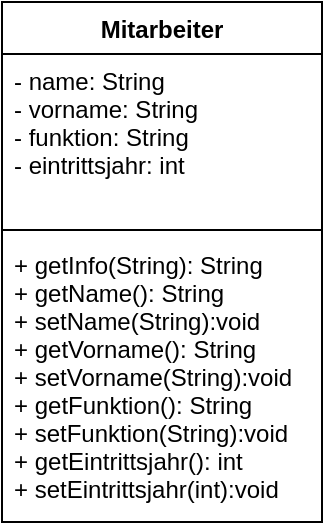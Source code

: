 <mxfile>
    <diagram id="WjZo0sujFd6yrmijmq9r" name="Mitarbeiter_1">
        <mxGraphModel dx="806" dy="360" grid="1" gridSize="10" guides="1" tooltips="1" connect="1" arrows="1" fold="1" page="1" pageScale="1" pageWidth="827" pageHeight="1169" math="0" shadow="0">
            <root>
                <mxCell id="0"/>
                <mxCell id="1" parent="0"/>
                <mxCell id="2" value="Mitarbeiter" style="swimlane;fontStyle=1;align=center;verticalAlign=top;childLayout=stackLayout;horizontal=1;startSize=26;horizontalStack=0;resizeParent=1;resizeParentMax=0;resizeLast=0;collapsible=1;marginBottom=0;" vertex="1" parent="1">
                    <mxGeometry x="150" y="20" width="160" height="260" as="geometry"/>
                </mxCell>
                <mxCell id="3" value="- name: String&#10;- vorname: String&#10;- funktion: String&#10;- eintrittsjahr: int" style="text;strokeColor=none;fillColor=none;align=left;verticalAlign=top;spacingLeft=4;spacingRight=4;overflow=hidden;rotatable=0;points=[[0,0.5],[1,0.5]];portConstraint=eastwest;" vertex="1" parent="2">
                    <mxGeometry y="26" width="160" height="84" as="geometry"/>
                </mxCell>
                <mxCell id="4" value="" style="line;strokeWidth=1;fillColor=none;align=left;verticalAlign=middle;spacingTop=-1;spacingLeft=3;spacingRight=3;rotatable=0;labelPosition=right;points=[];portConstraint=eastwest;" vertex="1" parent="2">
                    <mxGeometry y="110" width="160" height="8" as="geometry"/>
                </mxCell>
                <mxCell id="5" value="+ getInfo(String): String&#10;+ getName(): String&#10;+ setName(String):void&#10;+ getVorname(): String&#10;+ setVorname(String):void&#10;+ getFunktion(): String&#10;+ setFunktion(String):void&#10;+ getEintrittsjahr(): int&#10;+ setEintrittsjahr(int):void" style="text;strokeColor=none;fillColor=none;align=left;verticalAlign=top;spacingLeft=4;spacingRight=4;overflow=hidden;rotatable=0;points=[[0,0.5],[1,0.5]];portConstraint=eastwest;" vertex="1" parent="2">
                    <mxGeometry y="118" width="160" height="142" as="geometry"/>
                </mxCell>
            </root>
        </mxGraphModel>
    </diagram>
</mxfile>